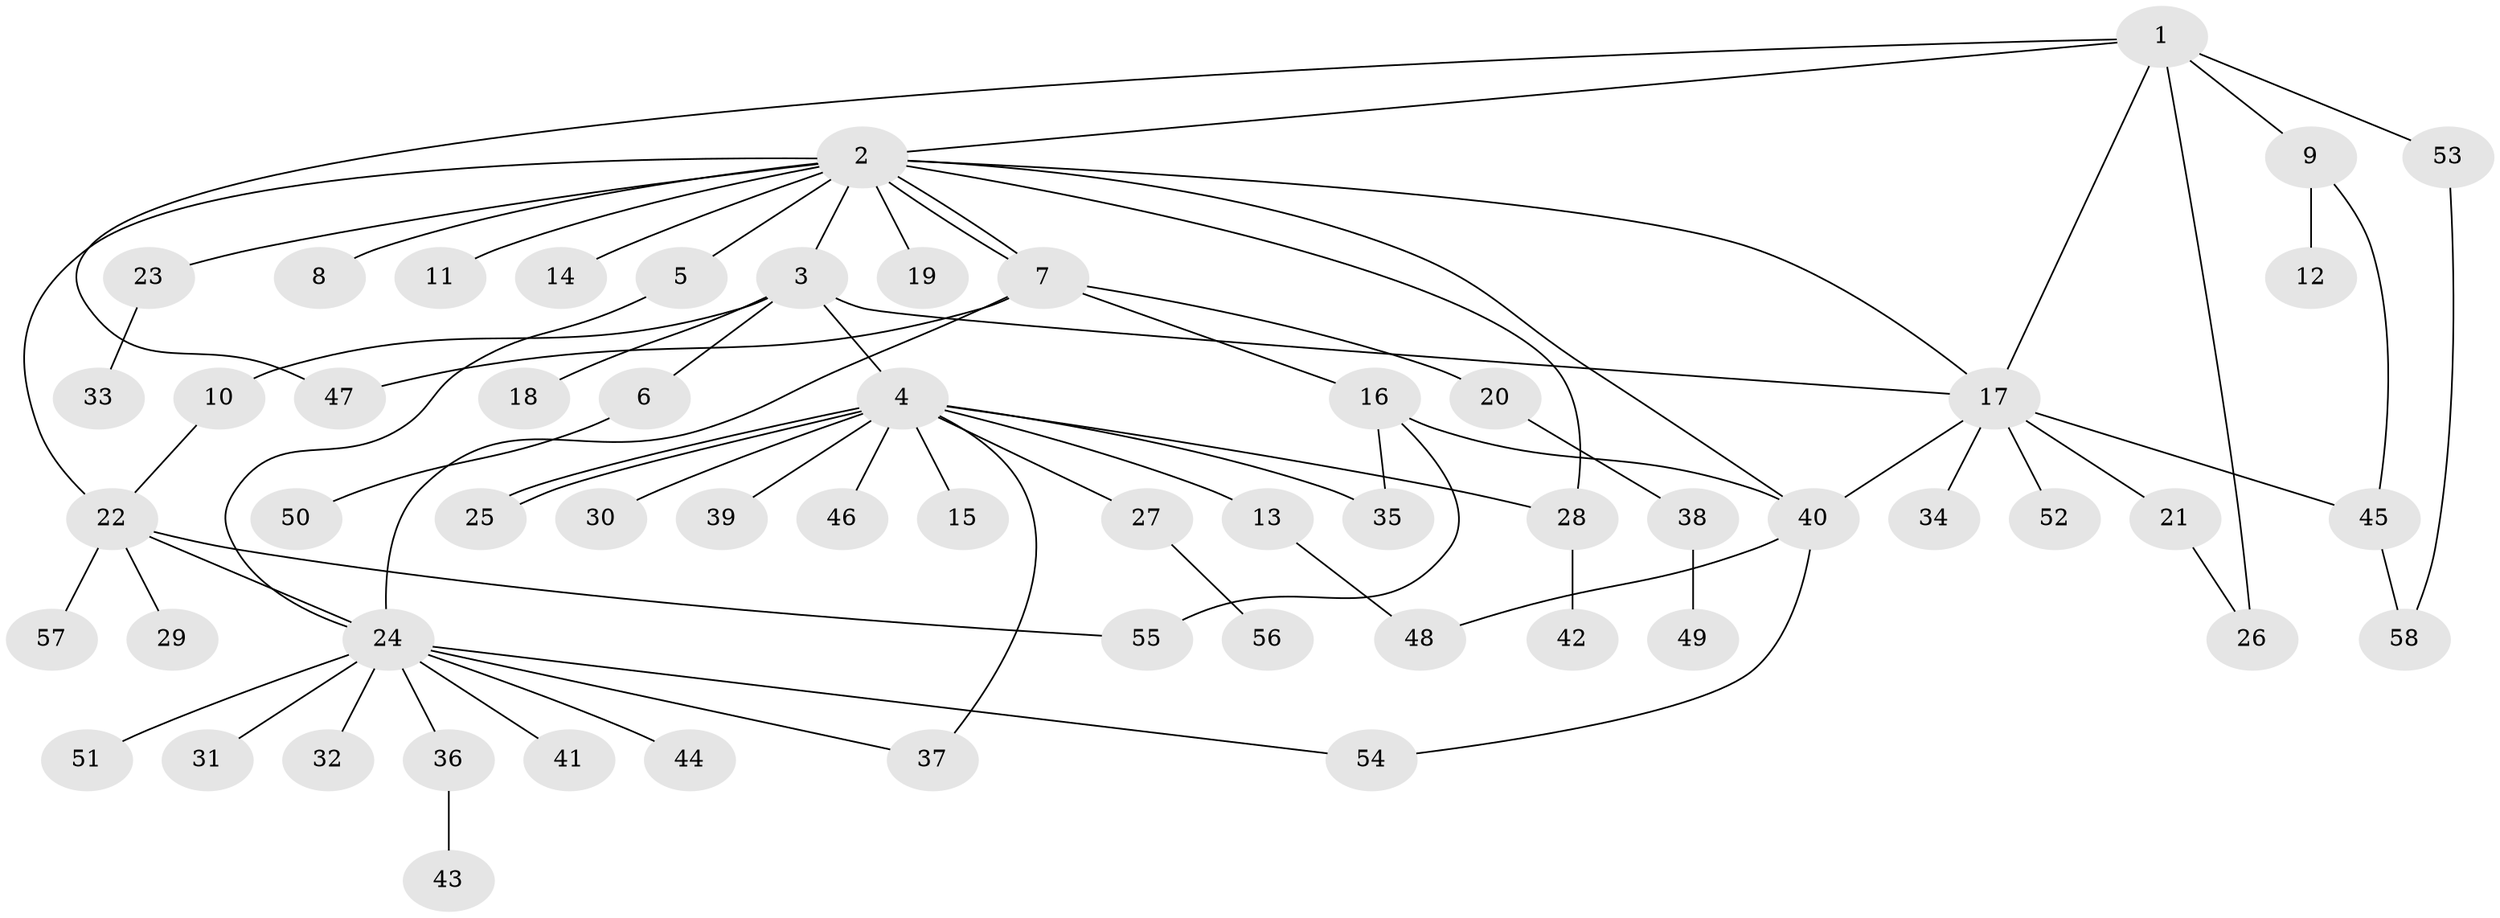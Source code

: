 // coarse degree distribution, {5: 0.20833333333333334, 9: 0.041666666666666664, 3: 0.08333333333333333, 1: 0.3333333333333333, 8: 0.041666666666666664, 2: 0.25, 6: 0.041666666666666664}
// Generated by graph-tools (version 1.1) at 2025/50/03/04/25 22:50:17]
// undirected, 58 vertices, 76 edges
graph export_dot {
  node [color=gray90,style=filled];
  1;
  2;
  3;
  4;
  5;
  6;
  7;
  8;
  9;
  10;
  11;
  12;
  13;
  14;
  15;
  16;
  17;
  18;
  19;
  20;
  21;
  22;
  23;
  24;
  25;
  26;
  27;
  28;
  29;
  30;
  31;
  32;
  33;
  34;
  35;
  36;
  37;
  38;
  39;
  40;
  41;
  42;
  43;
  44;
  45;
  46;
  47;
  48;
  49;
  50;
  51;
  52;
  53;
  54;
  55;
  56;
  57;
  58;
  1 -- 2;
  1 -- 9;
  1 -- 17;
  1 -- 26;
  1 -- 47;
  1 -- 53;
  2 -- 3;
  2 -- 5;
  2 -- 7;
  2 -- 7;
  2 -- 8;
  2 -- 11;
  2 -- 14;
  2 -- 17;
  2 -- 19;
  2 -- 22;
  2 -- 23;
  2 -- 28;
  2 -- 40;
  3 -- 4;
  3 -- 6;
  3 -- 10;
  3 -- 17;
  3 -- 18;
  4 -- 13;
  4 -- 15;
  4 -- 25;
  4 -- 25;
  4 -- 27;
  4 -- 28;
  4 -- 30;
  4 -- 35;
  4 -- 37;
  4 -- 39;
  4 -- 46;
  5 -- 24;
  6 -- 50;
  7 -- 16;
  7 -- 20;
  7 -- 24;
  7 -- 47;
  9 -- 12;
  9 -- 45;
  10 -- 22;
  13 -- 48;
  16 -- 35;
  16 -- 40;
  16 -- 55;
  17 -- 21;
  17 -- 34;
  17 -- 40;
  17 -- 45;
  17 -- 52;
  20 -- 38;
  21 -- 26;
  22 -- 24;
  22 -- 29;
  22 -- 55;
  22 -- 57;
  23 -- 33;
  24 -- 31;
  24 -- 32;
  24 -- 36;
  24 -- 37;
  24 -- 41;
  24 -- 44;
  24 -- 51;
  24 -- 54;
  27 -- 56;
  28 -- 42;
  36 -- 43;
  38 -- 49;
  40 -- 48;
  40 -- 54;
  45 -- 58;
  53 -- 58;
}
